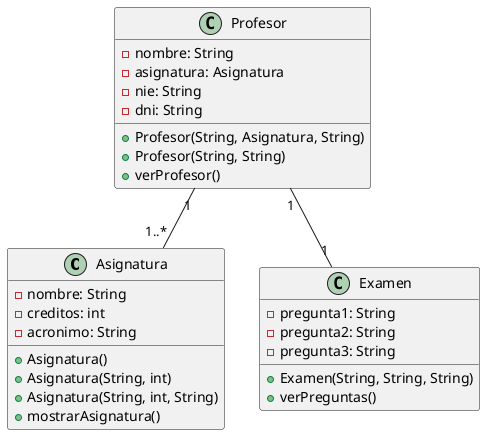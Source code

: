 @startuml

class Asignatura {
    - nombre: String
    - creditos: int
    - acronimo: String
    + Asignatura()
    + Asignatura(String, int)
    + Asignatura(String, int, String)
    + mostrarAsignatura()
}

class Examen {
    - pregunta1: String
    - pregunta2: String
    - pregunta3: String
    + Examen(String, String, String)
    + verPreguntas()
}

class Profesor {
    - nombre: String
    - asignatura: Asignatura
    - nie: String
    - dni: String
    + Profesor(String, Asignatura, String)
    + Profesor(String, String)
    + verProfesor()
}

Profesor "1" -- "1..*" Asignatura
Profesor "1" -- "1" Examen

@enduml
